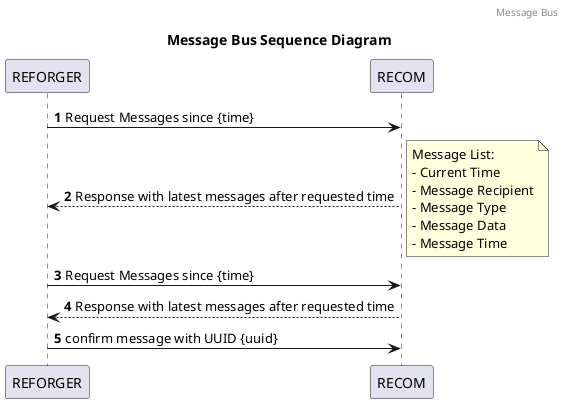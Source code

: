 @startuml
'https://plantuml.com/sequence-diagram

header Message Bus
title Message Bus Sequence Diagram

autonumber

REFORGER -> RECOM: Request Messages since {time}
REFORGER <-- RECOM: Response with latest messages after requested time
note right
Message List:
- Current Time
- Message Recipient
- Message Type
- Message Data
- Message Time
end note

REFORGER -> RECOM: Request Messages since {time}
REFORGER <-- RECOM: Response with latest messages after requested time

REFORGER -> RECOM: confirm message with UUID {uuid}



@enduml